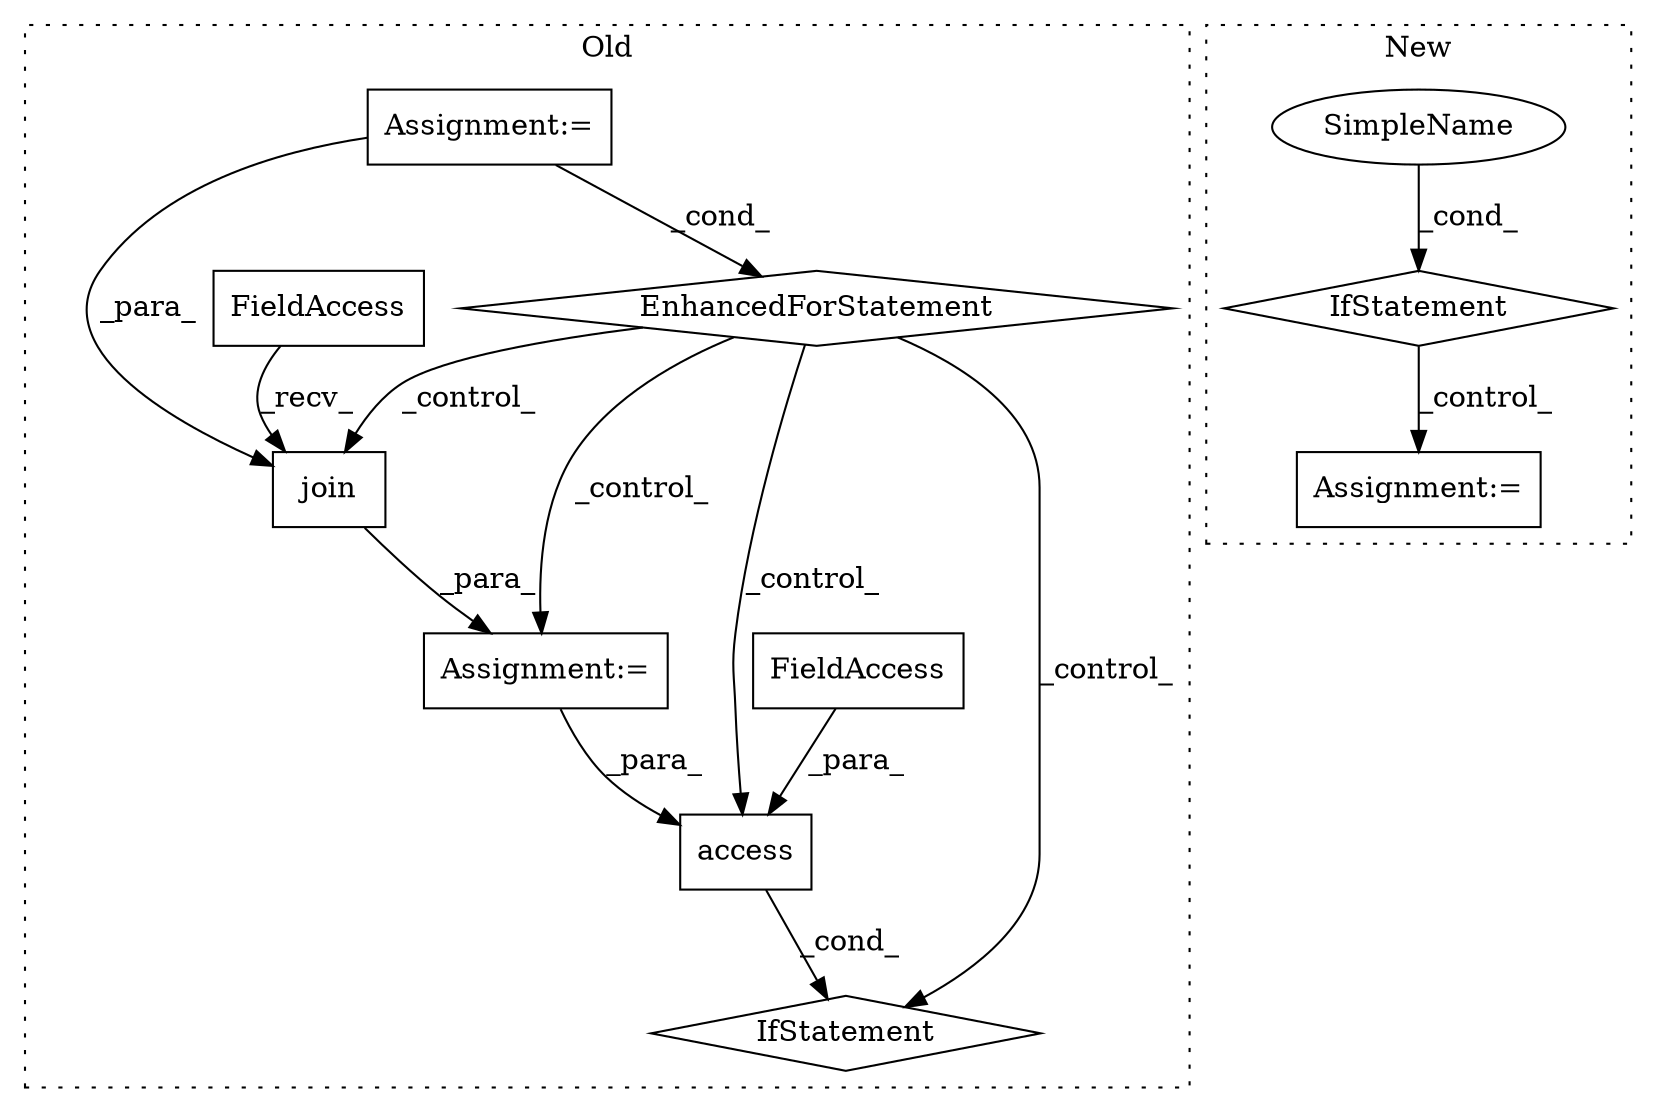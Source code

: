 digraph G {
subgraph cluster0 {
1 [label="access" a="32" s="2714,2742" l="7,1" shape="box"];
3 [label="FieldAccess" a="22" s="2735" l="7" shape="box"];
4 [label="IfStatement" a="25" s="2707,2743" l="4,2" shape="diamond"];
5 [label="EnhancedForStatement" a="70" s="2481,2588" l="57,2" shape="diamond"];
8 [label="join" a="32" s="2621,2696" l="5,1" shape="box"];
9 [label="FieldAccess" a="22" s="2614" l="6" shape="box"];
10 [label="Assignment:=" a="7" s="2613" l="1" shape="box"];
11 [label="Assignment:=" a="7" s="2448" l="1" shape="box"];
label = "Old";
style="dotted";
}
subgraph cluster1 {
2 [label="IfStatement" a="25" s="2419,2455" l="10,2" shape="diamond"];
6 [label="SimpleName" a="42" s="" l="" shape="ellipse"];
7 [label="Assignment:=" a="7" s="2653" l="1" shape="box"];
label = "New";
style="dotted";
}
1 -> 4 [label="_cond_"];
2 -> 7 [label="_control_"];
3 -> 1 [label="_para_"];
5 -> 1 [label="_control_"];
5 -> 10 [label="_control_"];
5 -> 8 [label="_control_"];
5 -> 4 [label="_control_"];
6 -> 2 [label="_cond_"];
8 -> 10 [label="_para_"];
9 -> 8 [label="_recv_"];
10 -> 1 [label="_para_"];
11 -> 8 [label="_para_"];
11 -> 5 [label="_cond_"];
}